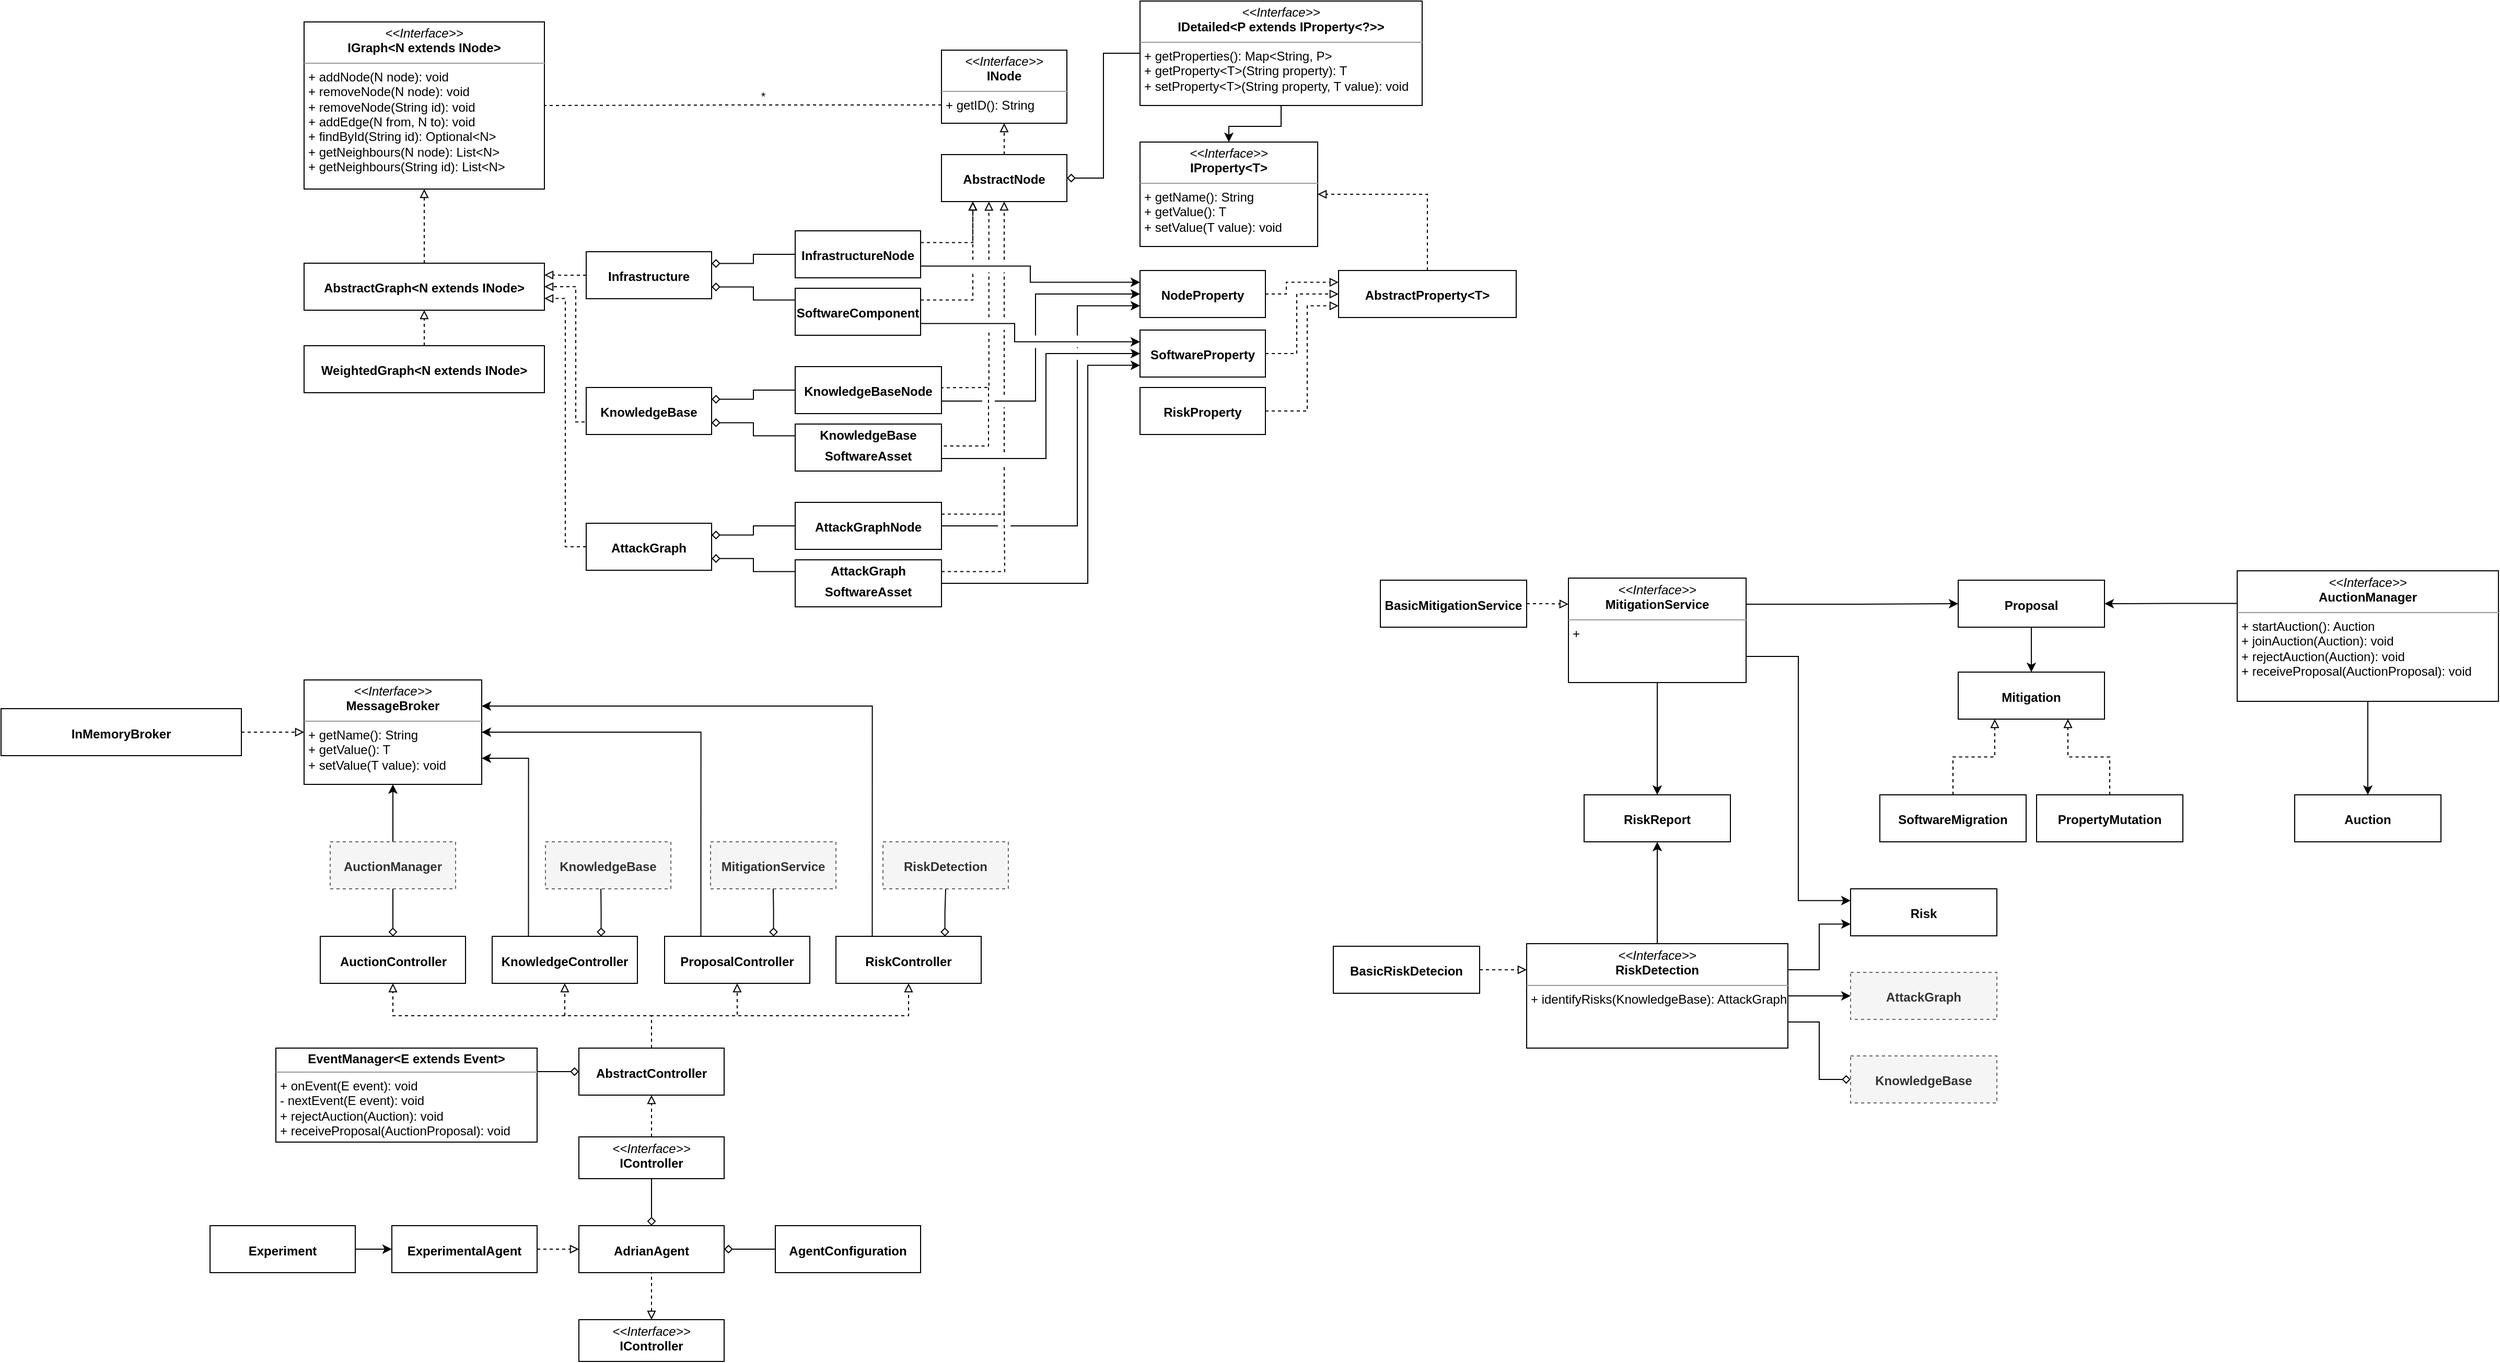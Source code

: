 <mxfile version="21.6.2" type="device">
  <diagram name="Page-1" id="9f46799a-70d6-7492-0946-bef42562c5a5">
    <mxGraphModel dx="2406" dy="842" grid="1" gridSize="10" guides="1" tooltips="1" connect="1" arrows="1" fold="1" page="1" pageScale="1" pageWidth="1100" pageHeight="850" background="none" math="0" shadow="0">
      <root>
        <mxCell id="0" />
        <mxCell id="1" parent="0" />
        <mxCell id="8-EacGjiaF-r7-xFt649-45" style="edgeStyle=orthogonalEdgeStyle;rounded=0;orthogonalLoop=1;jettySize=auto;html=1;exitX=1;exitY=0.75;exitDx=0;exitDy=0;jumpStyle=none;jumpSize=12;entryX=0;entryY=0.25;entryDx=0;entryDy=0;" parent="1" source="8-EacGjiaF-r7-xFt649-16" target="8-EacGjiaF-r7-xFt649-34" edge="1">
          <mxGeometry relative="1" as="geometry" />
        </mxCell>
        <mxCell id="8-EacGjiaF-r7-xFt649-1" value="&lt;p style=&quot;margin:0px;margin-top:4px;text-align:center;&quot;&gt;&lt;i&gt;&amp;lt;&amp;lt;Interface&amp;gt;&amp;gt;&lt;/i&gt;&lt;br&gt;&lt;b&gt;IGraph&amp;lt;N extends INode&amp;gt;&lt;/b&gt;&lt;/p&gt;&lt;hr size=&quot;1&quot;&gt;&lt;p style=&quot;margin:0px;margin-left:4px;&quot;&gt;+ addNode(N node): void&lt;/p&gt;&lt;p style=&quot;margin:0px;margin-left:4px;&quot;&gt;+ removeNode(N node): void&lt;/p&gt;&lt;p style=&quot;margin:0px;margin-left:4px;&quot;&gt;+ removeNode(String id): void&lt;/p&gt;&lt;p style=&quot;margin:0px;margin-left:4px;&quot;&gt;+ addEdge(N from, N to): void&lt;/p&gt;&lt;p style=&quot;margin:0px;margin-left:4px;&quot;&gt;&lt;span style=&quot;background-color: initial;&quot;&gt;+ findById(String id): Optional&amp;lt;N&amp;gt;&lt;/span&gt;&lt;br&gt;&lt;/p&gt;&lt;p style=&quot;margin:0px;margin-left:4px;&quot;&gt;+ getNeighbours(N node): List&amp;lt;N&amp;gt;&lt;/p&gt;&lt;p style=&quot;margin:0px;margin-left:4px;&quot;&gt;&lt;span style=&quot;background-color: initial;&quot;&gt;+ getNeighbours(String id): List&amp;lt;N&amp;gt;&lt;/span&gt;&lt;/p&gt;" style="verticalAlign=top;align=left;overflow=fill;fontSize=12;fontFamily=Helvetica;html=1;whiteSpace=wrap;" parent="1" vertex="1">
          <mxGeometry x="70" y="170" width="230" height="160" as="geometry" />
        </mxCell>
        <mxCell id="8-EacGjiaF-r7-xFt649-23" style="edgeStyle=orthogonalEdgeStyle;rounded=0;orthogonalLoop=1;jettySize=auto;html=1;entryX=1;entryY=0.5;entryDx=0;entryDy=0;endArrow=none;endFill=0;exitX=0;exitY=0.75;exitDx=0;exitDy=0;dashed=1;" parent="1" source="8-EacGjiaF-r7-xFt649-2" target="8-EacGjiaF-r7-xFt649-1" edge="1">
          <mxGeometry relative="1" as="geometry" />
        </mxCell>
        <mxCell id="8-EacGjiaF-r7-xFt649-24" value="*" style="edgeLabel;html=1;align=center;verticalAlign=middle;resizable=0;points=[];" parent="8-EacGjiaF-r7-xFt649-23" vertex="1" connectable="0">
          <mxGeometry x="0.889" y="2" relative="1" as="geometry">
            <mxPoint x="188" y="-11" as="offset" />
          </mxGeometry>
        </mxCell>
        <mxCell id="8-EacGjiaF-r7-xFt649-2" value="&lt;p style=&quot;margin:0px;margin-top:4px;text-align:center;&quot;&gt;&lt;i&gt;&amp;lt;&amp;lt;Interface&amp;gt;&amp;gt;&lt;/i&gt;&lt;br&gt;&lt;b&gt;INode&lt;/b&gt;&lt;/p&gt;&lt;hr size=&quot;1&quot;&gt;&lt;p style=&quot;margin:0px;margin-left:4px;&quot;&gt;+ getID(): String&lt;/p&gt;" style="verticalAlign=top;align=left;overflow=fill;fontSize=12;fontFamily=Helvetica;html=1;whiteSpace=wrap;" parent="1" vertex="1">
          <mxGeometry x="680" y="197" width="120" height="70" as="geometry" />
        </mxCell>
        <mxCell id="8-EacGjiaF-r7-xFt649-10" style="edgeStyle=orthogonalEdgeStyle;rounded=0;orthogonalLoop=1;jettySize=auto;html=1;exitX=0.5;exitY=0;exitDx=0;exitDy=0;entryX=0.5;entryY=1;entryDx=0;entryDy=0;endArrow=block;endFill=0;dashed=1;" parent="1" source="8-EacGjiaF-r7-xFt649-9" target="8-EacGjiaF-r7-xFt649-1" edge="1">
          <mxGeometry relative="1" as="geometry" />
        </mxCell>
        <mxCell id="8-EacGjiaF-r7-xFt649-9" value="&lt;p style=&quot;margin: 4px 0px 0px; line-height: 130%;&quot;&gt;&lt;b&gt;&lt;br&gt;&lt;/b&gt;&lt;/p&gt;&lt;p style=&quot;margin: 4px 0px 0px; line-height: 0%;&quot;&gt;&lt;b&gt;AbstractGraph&amp;lt;N extends INode&amp;gt;&lt;/b&gt;&lt;/p&gt;" style="verticalAlign=middle;align=center;overflow=fill;fontSize=12;fontFamily=Helvetica;html=1;whiteSpace=wrap;labelPosition=center;verticalLabelPosition=middle;horizontal=1;" parent="1" vertex="1">
          <mxGeometry x="70" y="401" width="230" height="45" as="geometry" />
        </mxCell>
        <mxCell id="8-EacGjiaF-r7-xFt649-12" style="edgeStyle=orthogonalEdgeStyle;rounded=0;orthogonalLoop=1;jettySize=auto;html=1;exitX=0.5;exitY=0;exitDx=0;exitDy=0;entryX=0.5;entryY=1;entryDx=0;entryDy=0;endArrow=block;endFill=0;dashed=1;" parent="1" source="8-EacGjiaF-r7-xFt649-11" target="8-EacGjiaF-r7-xFt649-9" edge="1">
          <mxGeometry relative="1" as="geometry" />
        </mxCell>
        <mxCell id="8-EacGjiaF-r7-xFt649-11" value="&lt;p style=&quot;margin: 4px 0px 0px; line-height: 130%;&quot;&gt;&lt;b&gt;&lt;br&gt;&lt;/b&gt;&lt;/p&gt;&lt;p style=&quot;margin: 4px 0px 0px; line-height: 0%;&quot;&gt;&lt;b&gt;WeightedGraph&amp;lt;N extends INode&amp;gt;&lt;/b&gt;&lt;/p&gt;" style="verticalAlign=middle;align=center;overflow=fill;fontSize=12;fontFamily=Helvetica;html=1;whiteSpace=wrap;labelPosition=center;verticalLabelPosition=middle;horizontal=1;" parent="1" vertex="1">
          <mxGeometry x="70" y="480" width="230" height="45" as="geometry" />
        </mxCell>
        <mxCell id="8-EacGjiaF-r7-xFt649-15" style="edgeStyle=orthogonalEdgeStyle;rounded=0;orthogonalLoop=1;jettySize=auto;html=1;exitX=0.5;exitY=0;exitDx=0;exitDy=0;entryX=0.5;entryY=1;entryDx=0;entryDy=0;endArrow=block;endFill=0;dashed=1;" parent="1" source="8-EacGjiaF-r7-xFt649-14" target="8-EacGjiaF-r7-xFt649-2" edge="1">
          <mxGeometry relative="1" as="geometry" />
        </mxCell>
        <mxCell id="8-EacGjiaF-r7-xFt649-14" value="&lt;p style=&quot;margin: 4px 0px 0px; line-height: 130%;&quot;&gt;&lt;b&gt;&lt;br&gt;&lt;/b&gt;&lt;/p&gt;&lt;p style=&quot;margin: 4px 0px 0px; line-height: 0%;&quot;&gt;&lt;b&gt;AbstractNode&lt;/b&gt;&lt;/p&gt;" style="verticalAlign=middle;align=center;overflow=fill;fontSize=12;fontFamily=Helvetica;html=1;whiteSpace=wrap;labelPosition=center;verticalLabelPosition=middle;horizontal=1;" parent="1" vertex="1">
          <mxGeometry x="680" y="297" width="120" height="45" as="geometry" />
        </mxCell>
        <mxCell id="8-EacGjiaF-r7-xFt649-20" style="edgeStyle=orthogonalEdgeStyle;rounded=0;orthogonalLoop=1;jettySize=auto;html=1;exitX=1;exitY=0.25;exitDx=0;exitDy=0;entryX=0.25;entryY=1;entryDx=0;entryDy=0;endArrow=block;endFill=0;dashed=1;" parent="1" source="8-EacGjiaF-r7-xFt649-16" target="8-EacGjiaF-r7-xFt649-14" edge="1">
          <mxGeometry relative="1" as="geometry" />
        </mxCell>
        <mxCell id="8-EacGjiaF-r7-xFt649-41" style="edgeStyle=orthogonalEdgeStyle;rounded=0;orthogonalLoop=1;jettySize=auto;html=1;exitX=0.5;exitY=1;exitDx=0;exitDy=0;entryX=0.5;entryY=0;entryDx=0;entryDy=0;" parent="1" source="8-EacGjiaF-r7-xFt649-17" target="8-EacGjiaF-r7-xFt649-28" edge="1">
          <mxGeometry relative="1" as="geometry" />
        </mxCell>
        <mxCell id="8-EacGjiaF-r7-xFt649-47" style="edgeStyle=orthogonalEdgeStyle;rounded=0;orthogonalLoop=1;jettySize=auto;html=1;exitX=0;exitY=0.5;exitDx=0;exitDy=0;entryX=1;entryY=0.5;entryDx=0;entryDy=0;endArrow=diamond;endFill=0;" parent="1" source="8-EacGjiaF-r7-xFt649-17" target="8-EacGjiaF-r7-xFt649-14" edge="1">
          <mxGeometry relative="1" as="geometry" />
        </mxCell>
        <mxCell id="8-EacGjiaF-r7-xFt649-17" value="&lt;p style=&quot;margin:0px;margin-top:4px;text-align:center;&quot;&gt;&lt;i&gt;&amp;lt;&amp;lt;Interface&amp;gt;&amp;gt;&lt;/i&gt;&lt;br&gt;&lt;b&gt;IDetailed&amp;lt;P extends IProperty&amp;lt;?&amp;gt;&amp;gt;&lt;/b&gt;&lt;/p&gt;&lt;hr size=&quot;1&quot;&gt;&lt;p style=&quot;margin:0px;margin-left:4px;&quot;&gt;+ getProperties(): Map&amp;lt;String, P&amp;gt;&lt;/p&gt;&lt;p style=&quot;margin:0px;margin-left:4px;&quot;&gt;+ getProperty&amp;lt;T&amp;gt;(String property): T&lt;/p&gt;&lt;p style=&quot;margin:0px;margin-left:4px;&quot;&gt;+ setProperty&amp;lt;T&amp;gt;(String property, T value): void&lt;/p&gt;&lt;p style=&quot;margin:0px;margin-left:4px;&quot;&gt;&lt;br&gt;&lt;/p&gt;" style="verticalAlign=top;align=left;overflow=fill;fontSize=12;fontFamily=Helvetica;html=1;whiteSpace=wrap;" parent="1" vertex="1">
          <mxGeometry x="870" y="150" width="270" height="100" as="geometry" />
        </mxCell>
        <mxCell id="8-EacGjiaF-r7-xFt649-19" style="edgeStyle=orthogonalEdgeStyle;rounded=0;orthogonalLoop=1;jettySize=auto;html=1;exitX=0;exitY=0.5;exitDx=0;exitDy=0;entryX=1;entryY=0.25;entryDx=0;entryDy=0;dashed=1;endArrow=block;endFill=0;" parent="1" source="8-EacGjiaF-r7-xFt649-18" target="8-EacGjiaF-r7-xFt649-9" edge="1">
          <mxGeometry relative="1" as="geometry" />
        </mxCell>
        <mxCell id="8-EacGjiaF-r7-xFt649-18" value="&lt;p style=&quot;margin: 4px 0px 0px; line-height: 130%;&quot;&gt;&lt;b&gt;&lt;br&gt;&lt;/b&gt;&lt;/p&gt;&lt;p style=&quot;margin: 4px 0px 0px; line-height: 0%;&quot;&gt;&lt;b&gt;Infrastructure&lt;/b&gt;&lt;/p&gt;" style="verticalAlign=middle;align=center;overflow=fill;fontSize=12;fontFamily=Helvetica;html=1;whiteSpace=wrap;labelPosition=center;verticalLabelPosition=middle;horizontal=1;" parent="1" vertex="1">
          <mxGeometry x="340" y="390" width="120" height="45" as="geometry" />
        </mxCell>
        <mxCell id="8-EacGjiaF-r7-xFt649-29" style="edgeStyle=orthogonalEdgeStyle;rounded=0;orthogonalLoop=1;jettySize=auto;html=1;exitX=1;exitY=0.25;exitDx=0;exitDy=0;jumpStyle=gap;endArrow=block;endFill=0;dashed=1;entryX=0.25;entryY=1;entryDx=0;entryDy=0;jumpSize=12;" parent="1" source="8-EacGjiaF-r7-xFt649-27" target="8-EacGjiaF-r7-xFt649-14" edge="1">
          <mxGeometry relative="1" as="geometry">
            <mxPoint x="740" y="342" as="targetPoint" />
            <Array as="points">
              <mxPoint x="710" y="436" />
            </Array>
          </mxGeometry>
        </mxCell>
        <mxCell id="8-EacGjiaF-r7-xFt649-31" style="edgeStyle=orthogonalEdgeStyle;rounded=0;orthogonalLoop=1;jettySize=auto;html=1;exitX=0;exitY=0.25;exitDx=0;exitDy=0;entryX=1;entryY=0.75;entryDx=0;entryDy=0;endArrow=diamond;endFill=0;" parent="1" source="8-EacGjiaF-r7-xFt649-27" target="8-EacGjiaF-r7-xFt649-18" edge="1">
          <mxGeometry relative="1" as="geometry" />
        </mxCell>
        <mxCell id="8-EacGjiaF-r7-xFt649-46" style="edgeStyle=orthogonalEdgeStyle;rounded=0;orthogonalLoop=1;jettySize=auto;html=1;exitX=1;exitY=0.75;exitDx=0;exitDy=0;entryX=0;entryY=0.25;entryDx=0;entryDy=0;" parent="1" source="8-EacGjiaF-r7-xFt649-27" target="8-EacGjiaF-r7-xFt649-35" edge="1">
          <mxGeometry relative="1" as="geometry">
            <Array as="points">
              <mxPoint x="750" y="459" />
              <mxPoint x="750" y="476" />
            </Array>
          </mxGeometry>
        </mxCell>
        <mxCell id="8-EacGjiaF-r7-xFt649-27" value="&lt;p style=&quot;margin: 4px 0px 0px; line-height: 130%;&quot;&gt;&lt;b&gt;&lt;br&gt;&lt;/b&gt;&lt;/p&gt;&lt;p style=&quot;margin: 4px 0px 0px; line-height: 0%;&quot;&gt;&lt;b&gt;SoftwareComponent&lt;/b&gt;&lt;/p&gt;" style="verticalAlign=middle;align=center;overflow=fill;fontSize=12;fontFamily=Helvetica;html=1;whiteSpace=wrap;labelPosition=center;verticalLabelPosition=middle;horizontal=1;" parent="1" vertex="1">
          <mxGeometry x="540" y="425" width="120" height="45" as="geometry" />
        </mxCell>
        <mxCell id="8-EacGjiaF-r7-xFt649-28" value="&lt;p style=&quot;margin:0px;margin-top:4px;text-align:center;&quot;&gt;&lt;i&gt;&amp;lt;&amp;lt;Interface&amp;gt;&amp;gt;&lt;/i&gt;&lt;br&gt;&lt;b&gt;IProperty&amp;lt;T&amp;gt;&lt;/b&gt;&lt;/p&gt;&lt;hr size=&quot;1&quot;&gt;&lt;p style=&quot;margin:0px;margin-left:4px;&quot;&gt;+ getName(): String&lt;/p&gt;&lt;p style=&quot;margin:0px;margin-left:4px;&quot;&gt;+ getValue(): T&lt;/p&gt;&lt;p style=&quot;margin:0px;margin-left:4px;&quot;&gt;+ setValue(T value): void&lt;/p&gt;" style="verticalAlign=top;align=left;overflow=fill;fontSize=12;fontFamily=Helvetica;html=1;whiteSpace=wrap;" parent="1" vertex="1">
          <mxGeometry x="870" y="285" width="170" height="100" as="geometry" />
        </mxCell>
        <mxCell id="8-EacGjiaF-r7-xFt649-30" style="edgeStyle=orthogonalEdgeStyle;rounded=0;orthogonalLoop=1;jettySize=auto;html=1;exitX=0;exitY=0.5;exitDx=0;exitDy=0;entryX=1;entryY=0.25;entryDx=0;entryDy=0;endArrow=diamond;endFill=0;" parent="1" source="8-EacGjiaF-r7-xFt649-16" target="8-EacGjiaF-r7-xFt649-18" edge="1">
          <mxGeometry relative="1" as="geometry">
            <mxPoint x="470" y="400" as="targetPoint" />
          </mxGeometry>
        </mxCell>
        <mxCell id="8-EacGjiaF-r7-xFt649-16" value="&lt;p style=&quot;margin: 4px 0px 0px; line-height: 130%;&quot;&gt;&lt;b&gt;&lt;br&gt;&lt;/b&gt;&lt;/p&gt;&lt;p style=&quot;margin: 4px 0px 0px; line-height: 0%;&quot;&gt;&lt;b&gt;InfrastructureNode&lt;/b&gt;&lt;/p&gt;" style="verticalAlign=middle;align=center;overflow=fill;fontSize=12;fontFamily=Helvetica;html=1;whiteSpace=wrap;labelPosition=center;verticalLabelPosition=middle;horizontal=1;glass=0;" parent="1" vertex="1">
          <mxGeometry x="540" y="370" width="120" height="45" as="geometry" />
        </mxCell>
        <mxCell id="8-EacGjiaF-r7-xFt649-42" style="edgeStyle=orthogonalEdgeStyle;rounded=0;orthogonalLoop=1;jettySize=auto;html=1;exitX=1;exitY=0.5;exitDx=0;exitDy=0;entryX=0;entryY=0.25;entryDx=0;entryDy=0;dashed=1;endArrow=block;endFill=0;" parent="1" source="8-EacGjiaF-r7-xFt649-34" target="8-EacGjiaF-r7-xFt649-37" edge="1">
          <mxGeometry relative="1" as="geometry">
            <Array as="points">
              <mxPoint x="1010" y="431" />
              <mxPoint x="1010" y="419" />
            </Array>
          </mxGeometry>
        </mxCell>
        <mxCell id="8-EacGjiaF-r7-xFt649-34" value="&lt;p style=&quot;margin: 4px 0px 0px; line-height: 130%;&quot;&gt;&lt;b&gt;&lt;br&gt;&lt;/b&gt;&lt;/p&gt;&lt;p style=&quot;margin: 4px 0px 0px; line-height: 0%;&quot;&gt;&lt;b&gt;NodeProperty&lt;/b&gt;&lt;/p&gt;" style="verticalAlign=middle;align=center;overflow=fill;fontSize=12;fontFamily=Helvetica;html=1;whiteSpace=wrap;labelPosition=center;verticalLabelPosition=middle;horizontal=1;" parent="1" vertex="1">
          <mxGeometry x="870" y="408" width="120" height="45" as="geometry" />
        </mxCell>
        <mxCell id="8-EacGjiaF-r7-xFt649-43" style="edgeStyle=orthogonalEdgeStyle;rounded=0;orthogonalLoop=1;jettySize=auto;html=1;exitX=1;exitY=0.5;exitDx=0;exitDy=0;entryX=0;entryY=0.5;entryDx=0;entryDy=0;dashed=1;endArrow=block;endFill=0;" parent="1" source="8-EacGjiaF-r7-xFt649-35" target="8-EacGjiaF-r7-xFt649-37" edge="1">
          <mxGeometry relative="1" as="geometry">
            <Array as="points">
              <mxPoint x="1020" y="487" />
              <mxPoint x="1020" y="431" />
            </Array>
          </mxGeometry>
        </mxCell>
        <mxCell id="8-EacGjiaF-r7-xFt649-35" value="&lt;p style=&quot;margin: 4px 0px 0px; line-height: 130%;&quot;&gt;&lt;b&gt;&lt;br&gt;&lt;/b&gt;&lt;/p&gt;&lt;p style=&quot;margin: 4px 0px 0px; line-height: 0%;&quot;&gt;&lt;b&gt;SoftwareProperty&lt;/b&gt;&lt;/p&gt;" style="verticalAlign=middle;align=center;overflow=fill;fontSize=12;fontFamily=Helvetica;html=1;whiteSpace=wrap;labelPosition=center;verticalLabelPosition=middle;horizontal=1;" parent="1" vertex="1">
          <mxGeometry x="870" y="465" width="120" height="45" as="geometry" />
        </mxCell>
        <mxCell id="8-EacGjiaF-r7-xFt649-44" style="edgeStyle=orthogonalEdgeStyle;rounded=0;orthogonalLoop=1;jettySize=auto;html=1;exitX=1;exitY=0.5;exitDx=0;exitDy=0;entryX=0;entryY=0.75;entryDx=0;entryDy=0;dashed=1;endArrow=block;endFill=0;" parent="1" source="8-EacGjiaF-r7-xFt649-36" target="8-EacGjiaF-r7-xFt649-37" edge="1">
          <mxGeometry relative="1" as="geometry">
            <Array as="points">
              <mxPoint x="1030" y="543" />
              <mxPoint x="1030" y="442" />
            </Array>
          </mxGeometry>
        </mxCell>
        <mxCell id="8-EacGjiaF-r7-xFt649-36" value="&lt;p style=&quot;margin: 4px 0px 0px; line-height: 130%;&quot;&gt;&lt;b&gt;&lt;br&gt;&lt;/b&gt;&lt;/p&gt;&lt;p style=&quot;margin: 4px 0px 0px; line-height: 0%;&quot;&gt;&lt;b&gt;RiskProperty&lt;/b&gt;&lt;/p&gt;" style="verticalAlign=middle;align=center;overflow=fill;fontSize=12;fontFamily=Helvetica;html=1;whiteSpace=wrap;labelPosition=center;verticalLabelPosition=middle;horizontal=1;" parent="1" vertex="1">
          <mxGeometry x="870" y="520" width="120" height="45" as="geometry" />
        </mxCell>
        <mxCell id="8-EacGjiaF-r7-xFt649-40" style="edgeStyle=orthogonalEdgeStyle;rounded=0;orthogonalLoop=1;jettySize=auto;html=1;exitX=0.5;exitY=0;exitDx=0;exitDy=0;entryX=1;entryY=0.5;entryDx=0;entryDy=0;dashed=1;endArrow=block;endFill=0;" parent="1" source="8-EacGjiaF-r7-xFt649-37" target="8-EacGjiaF-r7-xFt649-28" edge="1">
          <mxGeometry relative="1" as="geometry" />
        </mxCell>
        <mxCell id="8-EacGjiaF-r7-xFt649-37" value="&lt;p style=&quot;margin: 4px 0px 0px; line-height: 130%;&quot;&gt;&lt;b&gt;&lt;br&gt;&lt;/b&gt;&lt;/p&gt;&lt;p style=&quot;margin: 4px 0px 0px; line-height: 0%;&quot;&gt;&lt;b&gt;AbstractProperty&amp;lt;T&amp;gt;&lt;/b&gt;&lt;/p&gt;" style="verticalAlign=middle;align=center;overflow=fill;fontSize=12;fontFamily=Helvetica;html=1;whiteSpace=wrap;labelPosition=center;verticalLabelPosition=middle;horizontal=1;" parent="1" vertex="1">
          <mxGeometry x="1060" y="408" width="170" height="45" as="geometry" />
        </mxCell>
        <mxCell id="8-EacGjiaF-r7-xFt649-50" style="edgeStyle=orthogonalEdgeStyle;rounded=0;orthogonalLoop=1;jettySize=auto;html=1;exitX=0.5;exitY=0;exitDx=0;exitDy=0;entryX=0.5;entryY=1;entryDx=0;entryDy=0;dashed=1;endArrow=block;endFill=0;" parent="1" source="8-EacGjiaF-r7-xFt649-48" target="8-EacGjiaF-r7-xFt649-49" edge="1">
          <mxGeometry relative="1" as="geometry" />
        </mxCell>
        <mxCell id="8-EacGjiaF-r7-xFt649-48" value="&lt;p style=&quot;margin:0px;margin-top:4px;text-align:center;&quot;&gt;&lt;i&gt;&amp;lt;&amp;lt;Interface&amp;gt;&amp;gt;&lt;/i&gt;&lt;br&gt;&lt;b&gt;IController&lt;/b&gt;&lt;/p&gt;" style="verticalAlign=top;align=left;overflow=fill;fontSize=12;fontFamily=Helvetica;html=1;whiteSpace=wrap;" parent="1" vertex="1">
          <mxGeometry x="333" y="1237.5" width="139" height="40" as="geometry" />
        </mxCell>
        <mxCell id="8-EacGjiaF-r7-xFt649-56" style="edgeStyle=orthogonalEdgeStyle;rounded=0;orthogonalLoop=1;jettySize=auto;html=1;exitX=0.5;exitY=0;exitDx=0;exitDy=0;entryX=0.5;entryY=1;entryDx=0;entryDy=0;dashed=1;endArrow=block;endFill=0;" parent="1" source="8-EacGjiaF-r7-xFt649-49" target="8-EacGjiaF-r7-xFt649-51" edge="1">
          <mxGeometry relative="1" as="geometry" />
        </mxCell>
        <mxCell id="8-EacGjiaF-r7-xFt649-57" style="edgeStyle=orthogonalEdgeStyle;rounded=0;orthogonalLoop=1;jettySize=auto;html=1;exitX=0.5;exitY=0;exitDx=0;exitDy=0;entryX=0.5;entryY=1;entryDx=0;entryDy=0;dashed=1;endArrow=block;endFill=0;" parent="1" source="8-EacGjiaF-r7-xFt649-49" target="8-EacGjiaF-r7-xFt649-52" edge="1">
          <mxGeometry relative="1" as="geometry" />
        </mxCell>
        <mxCell id="8-EacGjiaF-r7-xFt649-58" style="edgeStyle=orthogonalEdgeStyle;rounded=0;orthogonalLoop=1;jettySize=auto;html=1;exitX=0.5;exitY=0;exitDx=0;exitDy=0;entryX=0.5;entryY=1;entryDx=0;entryDy=0;dashed=1;endArrow=block;endFill=0;" parent="1" source="8-EacGjiaF-r7-xFt649-49" target="8-EacGjiaF-r7-xFt649-53" edge="1">
          <mxGeometry relative="1" as="geometry" />
        </mxCell>
        <mxCell id="8-EacGjiaF-r7-xFt649-59" style="edgeStyle=orthogonalEdgeStyle;rounded=0;orthogonalLoop=1;jettySize=auto;html=1;exitX=0.5;exitY=0;exitDx=0;exitDy=0;entryX=0.5;entryY=1;entryDx=0;entryDy=0;dashed=1;endArrow=block;endFill=0;" parent="1" source="8-EacGjiaF-r7-xFt649-49" target="8-EacGjiaF-r7-xFt649-54" edge="1">
          <mxGeometry relative="1" as="geometry" />
        </mxCell>
        <mxCell id="8-EacGjiaF-r7-xFt649-72" style="edgeStyle=orthogonalEdgeStyle;rounded=0;orthogonalLoop=1;jettySize=auto;html=1;exitX=0;exitY=0.5;exitDx=0;exitDy=0;entryX=1;entryY=0.25;entryDx=0;entryDy=0;endArrow=none;endFill=0;startArrow=diamond;startFill=0;" parent="1" source="8-EacGjiaF-r7-xFt649-49" target="8-EacGjiaF-r7-xFt649-71" edge="1">
          <mxGeometry relative="1" as="geometry" />
        </mxCell>
        <mxCell id="8-EacGjiaF-r7-xFt649-49" value="&lt;p style=&quot;margin: 4px 0px 0px; line-height: 130%;&quot;&gt;&lt;b&gt;&lt;br&gt;&lt;/b&gt;&lt;/p&gt;&lt;p style=&quot;margin: 4px 0px 0px; line-height: 0%;&quot;&gt;&lt;b&gt;AbstractController&lt;/b&gt;&lt;/p&gt;" style="verticalAlign=middle;align=center;overflow=fill;fontSize=12;fontFamily=Helvetica;html=1;whiteSpace=wrap;labelPosition=center;verticalLabelPosition=middle;horizontal=1;" parent="1" vertex="1">
          <mxGeometry x="333" y="1152.5" width="139" height="45" as="geometry" />
        </mxCell>
        <mxCell id="8-EacGjiaF-r7-xFt649-70" style="edgeStyle=orthogonalEdgeStyle;rounded=0;orthogonalLoop=1;jettySize=auto;html=1;exitX=0.5;exitY=0;exitDx=0;exitDy=0;entryX=0.5;entryY=1;entryDx=0;entryDy=0;startArrow=diamond;startFill=0;endArrow=none;endFill=0;" parent="1" source="8-EacGjiaF-r7-xFt649-51" target="dKKhRiaQn5Fjj5X5aPLl-34" edge="1">
          <mxGeometry relative="1" as="geometry">
            <mxPoint x="85" y="985" as="targetPoint" />
          </mxGeometry>
        </mxCell>
        <mxCell id="8-EacGjiaF-r7-xFt649-51" value="&lt;p style=&quot;margin: 4px 0px 0px; line-height: 130%;&quot;&gt;&lt;b&gt;&lt;br&gt;&lt;/b&gt;&lt;/p&gt;&lt;p style=&quot;margin: 4px 0px 0px; line-height: 0%;&quot;&gt;&lt;b&gt;AuctionController&lt;/b&gt;&lt;/p&gt;" style="verticalAlign=middle;align=center;overflow=fill;fontSize=12;fontFamily=Helvetica;html=1;whiteSpace=wrap;labelPosition=center;verticalLabelPosition=middle;horizontal=1;" parent="1" vertex="1">
          <mxGeometry x="85.5" y="1045.5" width="139" height="45" as="geometry" />
        </mxCell>
        <mxCell id="jla0NbkRHoWjwfWcvDcg-7" style="edgeStyle=orthogonalEdgeStyle;rounded=0;orthogonalLoop=1;jettySize=auto;html=1;exitX=0.25;exitY=0;exitDx=0;exitDy=0;entryX=1;entryY=0.75;entryDx=0;entryDy=0;" parent="1" source="8-EacGjiaF-r7-xFt649-52" target="jla0NbkRHoWjwfWcvDcg-2" edge="1">
          <mxGeometry relative="1" as="geometry" />
        </mxCell>
        <mxCell id="dKKhRiaQn5Fjj5X5aPLl-16" style="edgeStyle=orthogonalEdgeStyle;rounded=0;orthogonalLoop=1;jettySize=auto;html=1;exitX=0.75;exitY=0;exitDx=0;exitDy=0;entryX=0.442;entryY=0.989;entryDx=0;entryDy=0;entryPerimeter=0;startArrow=diamond;startFill=0;endArrow=none;endFill=0;" parent="1" source="8-EacGjiaF-r7-xFt649-52" target="dKKhRiaQn5Fjj5X5aPLl-15" edge="1">
          <mxGeometry relative="1" as="geometry" />
        </mxCell>
        <mxCell id="8-EacGjiaF-r7-xFt649-52" value="&lt;p style=&quot;margin: 4px 0px 0px; line-height: 130%;&quot;&gt;&lt;b&gt;&lt;br&gt;&lt;/b&gt;&lt;/p&gt;&lt;p style=&quot;margin: 4px 0px 0px; line-height: 0%;&quot;&gt;&lt;b&gt;KnowledgeController&lt;/b&gt;&lt;/p&gt;" style="verticalAlign=middle;align=center;overflow=fill;fontSize=12;fontFamily=Helvetica;html=1;whiteSpace=wrap;labelPosition=center;verticalLabelPosition=middle;horizontal=1;" parent="1" vertex="1">
          <mxGeometry x="250" y="1045.5" width="139" height="45" as="geometry" />
        </mxCell>
        <mxCell id="dKKhRiaQn5Fjj5X5aPLl-27" style="edgeStyle=orthogonalEdgeStyle;rounded=0;orthogonalLoop=1;jettySize=auto;html=1;exitX=0.75;exitY=0;exitDx=0;exitDy=0;entryX=0.5;entryY=1;entryDx=0;entryDy=0;startArrow=diamond;startFill=0;endArrow=none;endFill=0;" parent="1" source="8-EacGjiaF-r7-xFt649-53" target="dKKhRiaQn5Fjj5X5aPLl-26" edge="1">
          <mxGeometry relative="1" as="geometry">
            <mxPoint x="580" y="995" as="targetPoint" />
          </mxGeometry>
        </mxCell>
        <mxCell id="dKKhRiaQn5Fjj5X5aPLl-29" style="edgeStyle=orthogonalEdgeStyle;rounded=0;orthogonalLoop=1;jettySize=auto;html=1;exitX=0.25;exitY=0;exitDx=0;exitDy=0;entryX=1;entryY=0.5;entryDx=0;entryDy=0;" parent="1" source="8-EacGjiaF-r7-xFt649-53" target="jla0NbkRHoWjwfWcvDcg-2" edge="1">
          <mxGeometry relative="1" as="geometry" />
        </mxCell>
        <mxCell id="8-EacGjiaF-r7-xFt649-53" value="&lt;p style=&quot;margin: 4px 0px 0px; line-height: 130%;&quot;&gt;&lt;b&gt;&lt;br&gt;&lt;/b&gt;&lt;/p&gt;&lt;p style=&quot;margin: 4px 0px 0px; line-height: 0%;&quot;&gt;&lt;b&gt;ProposalController&lt;/b&gt;&lt;/p&gt;" style="verticalAlign=middle;align=center;overflow=fill;fontSize=12;fontFamily=Helvetica;html=1;whiteSpace=wrap;labelPosition=center;verticalLabelPosition=middle;horizontal=1;" parent="1" vertex="1">
          <mxGeometry x="415" y="1045.5" width="139" height="45" as="geometry" />
        </mxCell>
        <mxCell id="dKKhRiaQn5Fjj5X5aPLl-28" style="edgeStyle=orthogonalEdgeStyle;rounded=0;orthogonalLoop=1;jettySize=auto;html=1;exitX=0.75;exitY=0;exitDx=0;exitDy=0;entryX=0.5;entryY=1;entryDx=0;entryDy=0;startArrow=diamond;startFill=0;endArrow=none;endFill=0;" parent="1" source="8-EacGjiaF-r7-xFt649-54" target="dKKhRiaQn5Fjj5X5aPLl-25" edge="1">
          <mxGeometry relative="1" as="geometry" />
        </mxCell>
        <mxCell id="dKKhRiaQn5Fjj5X5aPLl-30" style="edgeStyle=orthogonalEdgeStyle;rounded=0;orthogonalLoop=1;jettySize=auto;html=1;exitX=0.25;exitY=0;exitDx=0;exitDy=0;entryX=1;entryY=0.25;entryDx=0;entryDy=0;" parent="1" source="8-EacGjiaF-r7-xFt649-54" target="jla0NbkRHoWjwfWcvDcg-2" edge="1">
          <mxGeometry relative="1" as="geometry" />
        </mxCell>
        <mxCell id="8-EacGjiaF-r7-xFt649-54" value="&lt;p style=&quot;margin: 4px 0px 0px; line-height: 130%;&quot;&gt;&lt;b&gt;&lt;br&gt;&lt;/b&gt;&lt;/p&gt;&lt;p style=&quot;margin: 4px 0px 0px; line-height: 0%;&quot;&gt;&lt;b&gt;RiskController&lt;/b&gt;&lt;/p&gt;" style="verticalAlign=middle;align=center;overflow=fill;fontSize=12;fontFamily=Helvetica;html=1;whiteSpace=wrap;labelPosition=center;verticalLabelPosition=middle;horizontal=1;" parent="1" vertex="1">
          <mxGeometry x="579" y="1045.5" width="139" height="45" as="geometry" />
        </mxCell>
        <mxCell id="jla0NbkRHoWjwfWcvDcg-5" style="edgeStyle=orthogonalEdgeStyle;rounded=0;orthogonalLoop=1;jettySize=auto;html=1;exitX=0.5;exitY=0;exitDx=0;exitDy=0;entryX=0.5;entryY=1;entryDx=0;entryDy=0;" parent="1" source="dKKhRiaQn5Fjj5X5aPLl-34" target="jla0NbkRHoWjwfWcvDcg-2" edge="1">
          <mxGeometry relative="1" as="geometry">
            <mxPoint x="85" y="920" as="sourcePoint" />
          </mxGeometry>
        </mxCell>
        <mxCell id="8-EacGjiaF-r7-xFt649-71" value="&lt;p style=&quot;margin: 4px 0px 0px; text-align: center; line-height: 100%;&quot;&gt;&lt;b style=&quot;background-color: initial;&quot;&gt;EventManager&amp;lt;E extends Event&amp;gt;&lt;/b&gt;&lt;br&gt;&lt;/p&gt;&lt;hr size=&quot;1&quot;&gt;&lt;p style=&quot;margin:0px;margin-left:4px;&quot;&gt;+ onEvent(E event): void&lt;/p&gt;&lt;p style=&quot;margin:0px;margin-left:4px;&quot;&gt;- nextEvent(E event): void&lt;/p&gt;&lt;p style=&quot;margin:0px;margin-left:4px;&quot;&gt;+ rejectAuction(Auction): void&lt;br&gt;&lt;/p&gt;&lt;p style=&quot;margin:0px;margin-left:4px;&quot;&gt;+ receiveProposal(AuctionProposal): void&lt;/p&gt;" style="verticalAlign=top;align=left;overflow=fill;fontSize=12;fontFamily=Helvetica;html=1;whiteSpace=wrap;" parent="1" vertex="1">
          <mxGeometry x="43" y="1152.5" width="250" height="90" as="geometry" />
        </mxCell>
        <mxCell id="jla0NbkRHoWjwfWcvDcg-2" value="&lt;p style=&quot;margin:0px;margin-top:4px;text-align:center;&quot;&gt;&lt;i&gt;&amp;lt;&amp;lt;Interface&amp;gt;&amp;gt;&lt;/i&gt;&lt;br&gt;&lt;b&gt;MessageBroker&lt;/b&gt;&lt;/p&gt;&lt;hr size=&quot;1&quot;&gt;&lt;p style=&quot;margin:0px;margin-left:4px;&quot;&gt;+ getName(): String&lt;/p&gt;&lt;p style=&quot;margin:0px;margin-left:4px;&quot;&gt;+ getValue(): T&lt;/p&gt;&lt;p style=&quot;margin:0px;margin-left:4px;&quot;&gt;+ setValue(T value): void&lt;/p&gt;" style="verticalAlign=top;align=left;overflow=fill;fontSize=12;fontFamily=Helvetica;html=1;whiteSpace=wrap;" parent="1" vertex="1">
          <mxGeometry x="70" y="800" width="170" height="100" as="geometry" />
        </mxCell>
        <mxCell id="jla0NbkRHoWjwfWcvDcg-4" style="edgeStyle=orthogonalEdgeStyle;rounded=0;orthogonalLoop=1;jettySize=auto;html=1;exitX=1;exitY=0.5;exitDx=0;exitDy=0;entryX=0;entryY=0.5;entryDx=0;entryDy=0;dashed=1;endArrow=block;endFill=0;" parent="1" source="jla0NbkRHoWjwfWcvDcg-3" target="jla0NbkRHoWjwfWcvDcg-2" edge="1">
          <mxGeometry relative="1" as="geometry" />
        </mxCell>
        <mxCell id="jla0NbkRHoWjwfWcvDcg-3" value="&lt;p style=&quot;margin: 4px 0px 0px; line-height: 130%;&quot;&gt;&lt;b&gt;&lt;br&gt;&lt;/b&gt;&lt;/p&gt;&lt;p style=&quot;margin: 4px 0px 0px; line-height: 0%;&quot;&gt;&lt;b&gt;InMemoryBroker&lt;/b&gt;&lt;/p&gt;" style="verticalAlign=middle;align=center;overflow=fill;fontSize=12;fontFamily=Helvetica;html=1;whiteSpace=wrap;labelPosition=center;verticalLabelPosition=middle;horizontal=1;" parent="1" vertex="1">
          <mxGeometry x="-220" y="827.5" width="230" height="45" as="geometry" />
        </mxCell>
        <mxCell id="JLqQ9druuXrRFz9XpM2Z-6" style="edgeStyle=orthogonalEdgeStyle;rounded=0;orthogonalLoop=1;jettySize=auto;html=1;exitX=0;exitY=0.5;exitDx=0;exitDy=0;entryX=1;entryY=0.5;entryDx=0;entryDy=0;endArrow=block;endFill=0;dashed=1;" parent="1" source="JLqQ9druuXrRFz9XpM2Z-1" target="8-EacGjiaF-r7-xFt649-9" edge="1">
          <mxGeometry relative="1" as="geometry">
            <Array as="points">
              <mxPoint x="330" y="553" />
              <mxPoint x="330" y="424" />
            </Array>
          </mxGeometry>
        </mxCell>
        <mxCell id="JLqQ9druuXrRFz9XpM2Z-1" value="&lt;p style=&quot;margin: 4px 0px 0px; line-height: 130%;&quot;&gt;&lt;b&gt;&lt;br&gt;&lt;/b&gt;&lt;/p&gt;&lt;p style=&quot;margin: 4px 0px 0px; line-height: 0%;&quot;&gt;&lt;b&gt;KnowledgeBase&lt;/b&gt;&lt;/p&gt;" style="verticalAlign=middle;align=center;overflow=fill;fontSize=12;fontFamily=Helvetica;html=1;whiteSpace=wrap;labelPosition=center;verticalLabelPosition=middle;horizontal=1;" parent="1" vertex="1">
          <mxGeometry x="340" y="520" width="120" height="45" as="geometry" />
        </mxCell>
        <mxCell id="JLqQ9druuXrRFz9XpM2Z-2" style="edgeStyle=orthogonalEdgeStyle;rounded=0;orthogonalLoop=1;jettySize=auto;html=1;exitX=0;exitY=0.25;exitDx=0;exitDy=0;entryX=1;entryY=0.75;entryDx=0;entryDy=0;endArrow=diamond;endFill=0;" parent="1" source="JLqQ9druuXrRFz9XpM2Z-3" target="JLqQ9druuXrRFz9XpM2Z-1" edge="1">
          <mxGeometry relative="1" as="geometry" />
        </mxCell>
        <mxCell id="JLqQ9druuXrRFz9XpM2Z-8" style="edgeStyle=orthogonalEdgeStyle;rounded=0;orthogonalLoop=1;jettySize=auto;html=1;exitX=1;exitY=0.5;exitDx=0;exitDy=0;entryX=0;entryY=0.5;entryDx=0;entryDy=0;jumpStyle=gap;jumpSize=12;" parent="1" source="JLqQ9druuXrRFz9XpM2Z-3" target="8-EacGjiaF-r7-xFt649-35" edge="1">
          <mxGeometry relative="1" as="geometry">
            <Array as="points">
              <mxPoint x="780" y="588" />
              <mxPoint x="780" y="488" />
            </Array>
          </mxGeometry>
        </mxCell>
        <mxCell id="JLqQ9druuXrRFz9XpM2Z-18" style="edgeStyle=orthogonalEdgeStyle;rounded=0;orthogonalLoop=1;jettySize=auto;html=1;exitX=1;exitY=0.25;exitDx=0;exitDy=0;dashed=1;endArrow=none;endFill=0;jumpStyle=gap;jumpSize=12;" parent="1" source="JLqQ9druuXrRFz9XpM2Z-3" edge="1">
          <mxGeometry relative="1" as="geometry">
            <mxPoint x="725" y="520" as="targetPoint" />
            <Array as="points">
              <mxPoint x="724" y="576" />
              <mxPoint x="730" y="576" />
            </Array>
          </mxGeometry>
        </mxCell>
        <mxCell id="JLqQ9druuXrRFz9XpM2Z-3" value="&lt;p style=&quot;margin: 4px 0px 0px; line-height: 130%;&quot;&gt;&lt;b style=&quot;background-color: initial;&quot;&gt;KnowledgeBase&lt;/b&gt;&lt;br&gt;&lt;/p&gt;&lt;p style=&quot;margin: 4px 0px 0px; line-height: 130%;&quot;&gt;&lt;b&gt;SoftwareAsset&lt;/b&gt;&lt;/p&gt;" style="verticalAlign=middle;align=center;overflow=fill;fontSize=12;fontFamily=Helvetica;html=1;whiteSpace=wrap;labelPosition=center;verticalLabelPosition=middle;horizontal=1;" parent="1" vertex="1">
          <mxGeometry x="540" y="555" width="140" height="45" as="geometry" />
        </mxCell>
        <mxCell id="JLqQ9druuXrRFz9XpM2Z-4" style="edgeStyle=orthogonalEdgeStyle;rounded=0;orthogonalLoop=1;jettySize=auto;html=1;exitX=0;exitY=0.5;exitDx=0;exitDy=0;entryX=1;entryY=0.25;entryDx=0;entryDy=0;endArrow=diamond;endFill=0;" parent="1" source="JLqQ9druuXrRFz9XpM2Z-5" target="JLqQ9druuXrRFz9XpM2Z-1" edge="1">
          <mxGeometry relative="1" as="geometry">
            <mxPoint x="470" y="530" as="targetPoint" />
          </mxGeometry>
        </mxCell>
        <mxCell id="JLqQ9druuXrRFz9XpM2Z-7" style="edgeStyle=orthogonalEdgeStyle;rounded=0;orthogonalLoop=1;jettySize=auto;html=1;exitX=1;exitY=0.5;exitDx=0;exitDy=0;entryX=0;entryY=0.5;entryDx=0;entryDy=0;jumpStyle=gap;jumpSize=12;" parent="1" source="JLqQ9druuXrRFz9XpM2Z-5" target="8-EacGjiaF-r7-xFt649-34" edge="1">
          <mxGeometry relative="1" as="geometry">
            <Array as="points">
              <mxPoint x="770" y="533" />
              <mxPoint x="770" y="431" />
            </Array>
          </mxGeometry>
        </mxCell>
        <mxCell id="JLqQ9druuXrRFz9XpM2Z-17" style="edgeStyle=orthogonalEdgeStyle;rounded=0;orthogonalLoop=1;jettySize=auto;html=1;exitX=1;exitY=0.25;exitDx=0;exitDy=0;entryX=0.378;entryY=1.003;entryDx=0;entryDy=0;entryPerimeter=0;dashed=1;endArrow=block;endFill=0;jumpStyle=gap;jumpSize=12;" parent="1" target="8-EacGjiaF-r7-xFt649-14" edge="1">
          <mxGeometry relative="1" as="geometry">
            <mxPoint x="679" y="520.25" as="sourcePoint" />
            <mxPoint x="724.72" y="341.45" as="targetPoint" />
            <Array as="points">
              <mxPoint x="720" y="520" />
              <mxPoint x="725" y="520" />
            </Array>
          </mxGeometry>
        </mxCell>
        <mxCell id="JLqQ9druuXrRFz9XpM2Z-5" value="&lt;p style=&quot;margin: 4px 0px 0px; line-height: 130%;&quot;&gt;&lt;b&gt;&lt;br&gt;&lt;/b&gt;&lt;/p&gt;&lt;p style=&quot;margin: 4px 0px 0px; line-height: 0%;&quot;&gt;&lt;b&gt;KnowledgeBaseNode&lt;/b&gt;&lt;/p&gt;" style="verticalAlign=middle;align=center;overflow=fill;fontSize=12;fontFamily=Helvetica;html=1;whiteSpace=wrap;labelPosition=center;verticalLabelPosition=middle;horizontal=1;" parent="1" vertex="1">
          <mxGeometry x="540" y="500" width="140" height="45" as="geometry" />
        </mxCell>
        <mxCell id="JLqQ9druuXrRFz9XpM2Z-16" style="edgeStyle=orthogonalEdgeStyle;rounded=0;orthogonalLoop=1;jettySize=auto;html=1;exitX=0;exitY=0.5;exitDx=0;exitDy=0;entryX=1;entryY=0.75;entryDx=0;entryDy=0;dashed=1;endArrow=block;endFill=0;" parent="1" source="JLqQ9druuXrRFz9XpM2Z-9" target="8-EacGjiaF-r7-xFt649-9" edge="1">
          <mxGeometry relative="1" as="geometry" />
        </mxCell>
        <mxCell id="JLqQ9druuXrRFz9XpM2Z-9" value="&lt;p style=&quot;margin: 4px 0px 0px; line-height: 130%;&quot;&gt;&lt;b&gt;&lt;br&gt;&lt;/b&gt;&lt;/p&gt;&lt;p style=&quot;margin: 4px 0px 0px; line-height: 0%;&quot;&gt;&lt;b&gt;AttackGraph&lt;/b&gt;&lt;/p&gt;" style="verticalAlign=middle;align=center;overflow=fill;fontSize=12;fontFamily=Helvetica;html=1;whiteSpace=wrap;labelPosition=center;verticalLabelPosition=middle;horizontal=1;" parent="1" vertex="1">
          <mxGeometry x="340" y="650" width="120" height="45" as="geometry" />
        </mxCell>
        <mxCell id="JLqQ9druuXrRFz9XpM2Z-10" style="edgeStyle=orthogonalEdgeStyle;rounded=0;orthogonalLoop=1;jettySize=auto;html=1;exitX=0;exitY=0.25;exitDx=0;exitDy=0;entryX=1;entryY=0.75;entryDx=0;entryDy=0;endArrow=diamond;endFill=0;" parent="1" source="JLqQ9druuXrRFz9XpM2Z-11" target="JLqQ9druuXrRFz9XpM2Z-9" edge="1">
          <mxGeometry relative="1" as="geometry" />
        </mxCell>
        <mxCell id="JLqQ9druuXrRFz9XpM2Z-15" style="edgeStyle=orthogonalEdgeStyle;rounded=0;orthogonalLoop=1;jettySize=auto;html=1;exitX=1;exitY=0.5;exitDx=0;exitDy=0;entryX=0;entryY=0.75;entryDx=0;entryDy=0;" parent="1" source="JLqQ9druuXrRFz9XpM2Z-11" target="8-EacGjiaF-r7-xFt649-35" edge="1">
          <mxGeometry relative="1" as="geometry">
            <Array as="points">
              <mxPoint x="820" y="708" />
              <mxPoint x="820" y="499" />
            </Array>
          </mxGeometry>
        </mxCell>
        <mxCell id="JLqQ9druuXrRFz9XpM2Z-20" style="edgeStyle=orthogonalEdgeStyle;rounded=0;orthogonalLoop=1;jettySize=auto;html=1;exitX=1;exitY=0.25;exitDx=0;exitDy=0;endArrow=none;endFill=0;dashed=1;" parent="1" source="JLqQ9druuXrRFz9XpM2Z-11" edge="1">
          <mxGeometry relative="1" as="geometry">
            <mxPoint x="740" y="640" as="targetPoint" />
          </mxGeometry>
        </mxCell>
        <mxCell id="JLqQ9druuXrRFz9XpM2Z-11" value="&lt;p style=&quot;margin: 4px 0px 0px; line-height: 130%;&quot;&gt;&lt;b style=&quot;background-color: initial;&quot;&gt;AttackGraph&lt;/b&gt;&lt;br&gt;&lt;/p&gt;&lt;p style=&quot;margin: 4px 0px 0px; line-height: 130%;&quot;&gt;&lt;b&gt;SoftwareAsset&lt;/b&gt;&lt;/p&gt;" style="verticalAlign=middle;align=center;overflow=fill;fontSize=12;fontFamily=Helvetica;html=1;whiteSpace=wrap;labelPosition=center;verticalLabelPosition=middle;horizontal=1;" parent="1" vertex="1">
          <mxGeometry x="540" y="685" width="140" height="45" as="geometry" />
        </mxCell>
        <mxCell id="JLqQ9druuXrRFz9XpM2Z-12" style="edgeStyle=orthogonalEdgeStyle;rounded=0;orthogonalLoop=1;jettySize=auto;html=1;exitX=0;exitY=0.5;exitDx=0;exitDy=0;entryX=1;entryY=0.25;entryDx=0;entryDy=0;endArrow=diamond;endFill=0;" parent="1" source="JLqQ9druuXrRFz9XpM2Z-13" target="JLqQ9druuXrRFz9XpM2Z-9" edge="1">
          <mxGeometry relative="1" as="geometry">
            <mxPoint x="470" y="660" as="targetPoint" />
          </mxGeometry>
        </mxCell>
        <mxCell id="JLqQ9druuXrRFz9XpM2Z-14" style="edgeStyle=orthogonalEdgeStyle;rounded=0;orthogonalLoop=1;jettySize=auto;html=1;exitX=1;exitY=0.5;exitDx=0;exitDy=0;entryX=0;entryY=0.75;entryDx=0;entryDy=0;jumpStyle=gap;jumpSize=12;" parent="1" source="JLqQ9druuXrRFz9XpM2Z-13" target="8-EacGjiaF-r7-xFt649-34" edge="1">
          <mxGeometry relative="1" as="geometry">
            <Array as="points">
              <mxPoint x="810" y="653" />
              <mxPoint x="810" y="442" />
            </Array>
          </mxGeometry>
        </mxCell>
        <mxCell id="JLqQ9druuXrRFz9XpM2Z-19" style="edgeStyle=orthogonalEdgeStyle;rounded=0;orthogonalLoop=1;jettySize=auto;html=1;exitX=1;exitY=0.25;exitDx=0;exitDy=0;entryX=0.5;entryY=1;entryDx=0;entryDy=0;dashed=1;endArrow=block;endFill=0;jumpStyle=gap;jumpSize=12;" parent="1" source="JLqQ9druuXrRFz9XpM2Z-13" target="8-EacGjiaF-r7-xFt649-14" edge="1">
          <mxGeometry relative="1" as="geometry" />
        </mxCell>
        <mxCell id="JLqQ9druuXrRFz9XpM2Z-13" value="&lt;p style=&quot;margin: 4px 0px 0px; line-height: 130%;&quot;&gt;&lt;b&gt;&lt;br&gt;&lt;/b&gt;&lt;/p&gt;&lt;p style=&quot;margin: 4px 0px 0px; line-height: 0%;&quot;&gt;&lt;b&gt;AttackGraphNode&lt;/b&gt;&lt;/p&gt;" style="verticalAlign=middle;align=center;overflow=fill;fontSize=12;fontFamily=Helvetica;html=1;whiteSpace=wrap;labelPosition=center;verticalLabelPosition=middle;horizontal=1;" parent="1" vertex="1">
          <mxGeometry x="540" y="630" width="140" height="45" as="geometry" />
        </mxCell>
        <mxCell id="UGS1CYPlPGER3KygpU9L-2" value="&lt;p style=&quot;margin: 4px 0px 0px; line-height: 130%;&quot;&gt;&lt;b&gt;&lt;br&gt;&lt;/b&gt;&lt;/p&gt;&lt;p style=&quot;margin: 4px 0px 0px; line-height: 0%;&quot;&gt;&lt;b&gt;Risk&lt;/b&gt;&lt;/p&gt;" style="verticalAlign=middle;align=center;overflow=fill;fontSize=12;fontFamily=Helvetica;html=1;whiteSpace=wrap;labelPosition=center;verticalLabelPosition=middle;horizontal=1;" parent="1" vertex="1">
          <mxGeometry x="1550" y="1000" width="140" height="45" as="geometry" />
        </mxCell>
        <mxCell id="UGS1CYPlPGER3KygpU9L-3" value="&lt;p style=&quot;margin: 4px 0px 0px; line-height: 130%;&quot;&gt;&lt;b&gt;&lt;br&gt;&lt;/b&gt;&lt;/p&gt;&lt;p style=&quot;margin: 4px 0px 0px; line-height: 0%;&quot;&gt;&lt;b&gt;Mitigation&lt;/b&gt;&lt;/p&gt;" style="verticalAlign=middle;align=center;overflow=fill;fontSize=12;fontFamily=Helvetica;html=1;whiteSpace=wrap;labelPosition=center;verticalLabelPosition=middle;horizontal=1;" parent="1" vertex="1">
          <mxGeometry x="1653" y="792.5" width="140" height="45" as="geometry" />
        </mxCell>
        <mxCell id="UGS1CYPlPGER3KygpU9L-6" style="edgeStyle=orthogonalEdgeStyle;rounded=0;orthogonalLoop=1;jettySize=auto;html=1;exitX=0.5;exitY=0;exitDx=0;exitDy=0;entryX=0.25;entryY=1;entryDx=0;entryDy=0;dashed=1;endArrow=block;endFill=0;" parent="1" source="UGS1CYPlPGER3KygpU9L-4" target="UGS1CYPlPGER3KygpU9L-3" edge="1">
          <mxGeometry relative="1" as="geometry" />
        </mxCell>
        <mxCell id="UGS1CYPlPGER3KygpU9L-4" value="&lt;p style=&quot;margin: 4px 0px 0px; line-height: 130%;&quot;&gt;&lt;b&gt;&lt;br&gt;&lt;/b&gt;&lt;/p&gt;&lt;p style=&quot;margin: 4px 0px 0px; line-height: 0%;&quot;&gt;&lt;b&gt;SoftwareMigration&lt;/b&gt;&lt;/p&gt;" style="verticalAlign=middle;align=center;overflow=fill;fontSize=12;fontFamily=Helvetica;html=1;whiteSpace=wrap;labelPosition=center;verticalLabelPosition=middle;horizontal=1;" parent="1" vertex="1">
          <mxGeometry x="1578" y="910" width="140" height="45" as="geometry" />
        </mxCell>
        <mxCell id="UGS1CYPlPGER3KygpU9L-7" style="edgeStyle=orthogonalEdgeStyle;rounded=0;orthogonalLoop=1;jettySize=auto;html=1;exitX=0.5;exitY=0;exitDx=0;exitDy=0;entryX=0.75;entryY=1;entryDx=0;entryDy=0;dashed=1;endArrow=block;endFill=0;" parent="1" source="UGS1CYPlPGER3KygpU9L-5" target="UGS1CYPlPGER3KygpU9L-3" edge="1">
          <mxGeometry relative="1" as="geometry" />
        </mxCell>
        <mxCell id="UGS1CYPlPGER3KygpU9L-5" value="&lt;p style=&quot;margin: 4px 0px 0px; line-height: 130%;&quot;&gt;&lt;b&gt;&lt;br&gt;&lt;/b&gt;&lt;/p&gt;&lt;p style=&quot;margin: 4px 0px 0px; line-height: 0%;&quot;&gt;&lt;b&gt;PropertyMutation&lt;/b&gt;&lt;/p&gt;" style="verticalAlign=middle;align=center;overflow=fill;fontSize=12;fontFamily=Helvetica;html=1;whiteSpace=wrap;labelPosition=center;verticalLabelPosition=middle;horizontal=1;" parent="1" vertex="1">
          <mxGeometry x="1728" y="910" width="140" height="45" as="geometry" />
        </mxCell>
        <mxCell id="UGS1CYPlPGER3KygpU9L-8" value="&lt;p style=&quot;margin: 4px 0px 0px; line-height: 130%;&quot;&gt;&lt;b&gt;&lt;br&gt;&lt;/b&gt;&lt;/p&gt;&lt;p style=&quot;margin: 4px 0px 0px; line-height: 0%;&quot;&gt;&lt;b&gt;RiskReport&lt;/b&gt;&lt;/p&gt;" style="verticalAlign=middle;align=center;overflow=fill;fontSize=12;fontFamily=Helvetica;html=1;whiteSpace=wrap;labelPosition=center;verticalLabelPosition=middle;horizontal=1;" parent="1" vertex="1">
          <mxGeometry x="1295" y="910" width="140" height="45" as="geometry" />
        </mxCell>
        <mxCell id="UGS1CYPlPGER3KygpU9L-11" style="edgeStyle=orthogonalEdgeStyle;rounded=0;orthogonalLoop=1;jettySize=auto;html=1;exitX=1;exitY=0.5;exitDx=0;exitDy=0;entryX=0;entryY=0.25;entryDx=0;entryDy=0;endArrow=block;endFill=0;dashed=1;" parent="1" source="UGS1CYPlPGER3KygpU9L-9" target="UGS1CYPlPGER3KygpU9L-10" edge="1">
          <mxGeometry relative="1" as="geometry" />
        </mxCell>
        <mxCell id="UGS1CYPlPGER3KygpU9L-9" value="&lt;p style=&quot;margin: 4px 0px 0px; line-height: 130%;&quot;&gt;&lt;b&gt;&lt;br&gt;&lt;/b&gt;&lt;/p&gt;&lt;p style=&quot;margin: 4px 0px 0px; line-height: 0%;&quot;&gt;&lt;b&gt;BasicRiskDetecion&lt;/b&gt;&lt;/p&gt;" style="verticalAlign=middle;align=center;overflow=fill;fontSize=12;fontFamily=Helvetica;html=1;whiteSpace=wrap;labelPosition=center;verticalLabelPosition=middle;horizontal=1;" parent="1" vertex="1">
          <mxGeometry x="1055" y="1055" width="140" height="45" as="geometry" />
        </mxCell>
        <mxCell id="dKKhRiaQn5Fjj5X5aPLl-1" style="edgeStyle=orthogonalEdgeStyle;rounded=0;orthogonalLoop=1;jettySize=auto;html=1;exitX=0.5;exitY=0;exitDx=0;exitDy=0;entryX=0.5;entryY=1;entryDx=0;entryDy=0;" parent="1" source="UGS1CYPlPGER3KygpU9L-10" target="UGS1CYPlPGER3KygpU9L-8" edge="1">
          <mxGeometry relative="1" as="geometry" />
        </mxCell>
        <mxCell id="dKKhRiaQn5Fjj5X5aPLl-5" style="edgeStyle=orthogonalEdgeStyle;rounded=0;orthogonalLoop=1;jettySize=auto;html=1;exitX=1;exitY=0.5;exitDx=0;exitDy=0;entryX=0;entryY=0.5;entryDx=0;entryDy=0;endArrow=classic;endFill=1;" parent="1" source="UGS1CYPlPGER3KygpU9L-10" target="dKKhRiaQn5Fjj5X5aPLl-3" edge="1">
          <mxGeometry relative="1" as="geometry" />
        </mxCell>
        <mxCell id="dKKhRiaQn5Fjj5X5aPLl-6" style="edgeStyle=orthogonalEdgeStyle;rounded=0;orthogonalLoop=1;jettySize=auto;html=1;exitX=1;exitY=0.25;exitDx=0;exitDy=0;entryX=0;entryY=0.75;entryDx=0;entryDy=0;" parent="1" source="UGS1CYPlPGER3KygpU9L-10" target="UGS1CYPlPGER3KygpU9L-2" edge="1">
          <mxGeometry relative="1" as="geometry" />
        </mxCell>
        <mxCell id="dKKhRiaQn5Fjj5X5aPLl-18" style="edgeStyle=orthogonalEdgeStyle;rounded=0;orthogonalLoop=1;jettySize=auto;html=1;exitX=1;exitY=0.75;exitDx=0;exitDy=0;entryX=0;entryY=0.5;entryDx=0;entryDy=0;endArrow=diamond;endFill=0;" parent="1" source="UGS1CYPlPGER3KygpU9L-10" target="dKKhRiaQn5Fjj5X5aPLl-17" edge="1">
          <mxGeometry relative="1" as="geometry" />
        </mxCell>
        <mxCell id="UGS1CYPlPGER3KygpU9L-10" value="&lt;p style=&quot;margin:0px;margin-top:4px;text-align:center;&quot;&gt;&lt;i&gt;&amp;lt;&amp;lt;Interface&amp;gt;&amp;gt;&lt;/i&gt;&lt;br&gt;&lt;b&gt;RiskDetection&lt;/b&gt;&lt;/p&gt;&lt;hr size=&quot;1&quot;&gt;&lt;p style=&quot;margin:0px;margin-left:4px;&quot;&gt;+ identifyRisks(KnowledgeBase): AttackGraph&lt;/p&gt;" style="verticalAlign=top;align=left;overflow=fill;fontSize=12;fontFamily=Helvetica;html=1;whiteSpace=wrap;" parent="1" vertex="1">
          <mxGeometry x="1240" y="1052.5" width="250" height="100" as="geometry" />
        </mxCell>
        <mxCell id="dKKhRiaQn5Fjj5X5aPLl-3" value="&lt;p style=&quot;margin: 4px 0px 0px; line-height: 130%;&quot;&gt;&lt;b&gt;&lt;br&gt;&lt;/b&gt;&lt;/p&gt;&lt;p style=&quot;margin: 4px 0px 0px; line-height: 0%;&quot;&gt;&lt;b&gt;AttackGraph&lt;/b&gt;&lt;/p&gt;" style="verticalAlign=middle;align=center;overflow=fill;fontSize=12;fontFamily=Helvetica;html=1;whiteSpace=wrap;labelPosition=center;verticalLabelPosition=middle;horizontal=1;fillStyle=auto;dashed=1;fillColor=#f5f5f5;fontColor=#333333;strokeColor=#666666;" parent="1" vertex="1">
          <mxGeometry x="1550" y="1080" width="140" height="45" as="geometry" />
        </mxCell>
        <mxCell id="dKKhRiaQn5Fjj5X5aPLl-9" style="edgeStyle=orthogonalEdgeStyle;rounded=0;orthogonalLoop=1;jettySize=auto;html=1;exitX=0.5;exitY=1;exitDx=0;exitDy=0;entryX=0.5;entryY=0;entryDx=0;entryDy=0;" parent="1" source="dKKhRiaQn5Fjj5X5aPLl-7" target="UGS1CYPlPGER3KygpU9L-8" edge="1">
          <mxGeometry relative="1" as="geometry" />
        </mxCell>
        <mxCell id="dKKhRiaQn5Fjj5X5aPLl-10" style="edgeStyle=orthogonalEdgeStyle;rounded=0;orthogonalLoop=1;jettySize=auto;html=1;exitX=1;exitY=0.25;exitDx=0;exitDy=0;entryX=0;entryY=0.5;entryDx=0;entryDy=0;" parent="1" source="dKKhRiaQn5Fjj5X5aPLl-7" target="dKKhRiaQn5Fjj5X5aPLl-8" edge="1">
          <mxGeometry relative="1" as="geometry" />
        </mxCell>
        <mxCell id="dKKhRiaQn5Fjj5X5aPLl-19" style="edgeStyle=orthogonalEdgeStyle;rounded=0;orthogonalLoop=1;jettySize=auto;html=1;exitX=1;exitY=0.75;exitDx=0;exitDy=0;entryX=0;entryY=0.25;entryDx=0;entryDy=0;" parent="1" source="dKKhRiaQn5Fjj5X5aPLl-7" target="UGS1CYPlPGER3KygpU9L-2" edge="1">
          <mxGeometry relative="1" as="geometry" />
        </mxCell>
        <mxCell id="dKKhRiaQn5Fjj5X5aPLl-7" value="&lt;p style=&quot;margin:0px;margin-top:4px;text-align:center;&quot;&gt;&lt;i&gt;&amp;lt;&amp;lt;Interface&amp;gt;&amp;gt;&lt;/i&gt;&lt;br&gt;&lt;b&gt;MitigationService&lt;/b&gt;&lt;/p&gt;&lt;hr size=&quot;1&quot;&gt;&lt;p style=&quot;margin:0px;margin-left:4px;&quot;&gt;+&amp;nbsp;&lt;/p&gt;" style="verticalAlign=top;align=left;overflow=fill;fontSize=12;fontFamily=Helvetica;html=1;whiteSpace=wrap;" parent="1" vertex="1">
          <mxGeometry x="1280" y="702.5" width="170" height="100" as="geometry" />
        </mxCell>
        <mxCell id="dKKhRiaQn5Fjj5X5aPLl-11" style="edgeStyle=orthogonalEdgeStyle;rounded=0;orthogonalLoop=1;jettySize=auto;html=1;exitX=0.5;exitY=1;exitDx=0;exitDy=0;entryX=0.5;entryY=0;entryDx=0;entryDy=0;" parent="1" source="dKKhRiaQn5Fjj5X5aPLl-8" target="UGS1CYPlPGER3KygpU9L-3" edge="1">
          <mxGeometry relative="1" as="geometry" />
        </mxCell>
        <mxCell id="dKKhRiaQn5Fjj5X5aPLl-8" value="&lt;p style=&quot;margin: 4px 0px 0px; line-height: 130%;&quot;&gt;&lt;b&gt;&lt;br&gt;&lt;/b&gt;&lt;/p&gt;&lt;p style=&quot;margin: 4px 0px 0px; line-height: 0%;&quot;&gt;&lt;b&gt;Proposal&lt;/b&gt;&lt;/p&gt;" style="verticalAlign=middle;align=center;overflow=fill;fontSize=12;fontFamily=Helvetica;html=1;whiteSpace=wrap;labelPosition=center;verticalLabelPosition=middle;horizontal=1;" parent="1" vertex="1">
          <mxGeometry x="1653" y="704.5" width="140" height="45" as="geometry" />
        </mxCell>
        <mxCell id="dKKhRiaQn5Fjj5X5aPLl-13" style="edgeStyle=orthogonalEdgeStyle;rounded=0;orthogonalLoop=1;jettySize=auto;html=1;exitX=1;exitY=0.5;exitDx=0;exitDy=0;entryX=0;entryY=0.25;entryDx=0;entryDy=0;dashed=1;endArrow=block;endFill=0;" parent="1" source="dKKhRiaQn5Fjj5X5aPLl-12" target="dKKhRiaQn5Fjj5X5aPLl-7" edge="1">
          <mxGeometry relative="1" as="geometry" />
        </mxCell>
        <mxCell id="dKKhRiaQn5Fjj5X5aPLl-12" value="&lt;p style=&quot;margin: 4px 0px 0px; line-height: 130%;&quot;&gt;&lt;b&gt;&lt;br&gt;&lt;/b&gt;&lt;/p&gt;&lt;p style=&quot;margin: 4px 0px 0px; line-height: 0%;&quot;&gt;&lt;b&gt;BasicMitigationService&lt;/b&gt;&lt;/p&gt;" style="verticalAlign=middle;align=center;overflow=fill;fontSize=12;fontFamily=Helvetica;html=1;whiteSpace=wrap;labelPosition=center;verticalLabelPosition=middle;horizontal=1;" parent="1" vertex="1">
          <mxGeometry x="1100" y="704.5" width="140" height="45" as="geometry" />
        </mxCell>
        <mxCell id="dKKhRiaQn5Fjj5X5aPLl-15" value="&lt;p style=&quot;margin: 4px 0px 0px; line-height: 130%;&quot;&gt;&lt;b&gt;&lt;br&gt;&lt;/b&gt;&lt;/p&gt;&lt;p style=&quot;margin: 4px 0px 0px; line-height: 0%;&quot;&gt;&lt;b&gt;KnowledgeBase&lt;/b&gt;&lt;/p&gt;" style="verticalAlign=middle;align=center;overflow=fill;fontSize=12;fontFamily=Helvetica;html=1;whiteSpace=wrap;labelPosition=center;verticalLabelPosition=middle;horizontal=1;fillColor=#f5f5f5;fontColor=#333333;strokeColor=#666666;dashed=1;" parent="1" vertex="1">
          <mxGeometry x="301" y="955" width="120" height="45" as="geometry" />
        </mxCell>
        <mxCell id="dKKhRiaQn5Fjj5X5aPLl-17" value="&lt;p style=&quot;margin: 4px 0px 0px; line-height: 130%;&quot;&gt;&lt;b&gt;&lt;br&gt;&lt;/b&gt;&lt;/p&gt;&lt;p style=&quot;margin: 4px 0px 0px; line-height: 0%;&quot;&gt;&lt;b&gt;KnowledgeBase&lt;/b&gt;&lt;/p&gt;" style="verticalAlign=middle;align=center;overflow=fill;fontSize=12;fontFamily=Helvetica;html=1;whiteSpace=wrap;labelPosition=center;verticalLabelPosition=middle;horizontal=1;fillColor=#f5f5f5;fontColor=#333333;strokeColor=#666666;dashed=1;" parent="1" vertex="1">
          <mxGeometry x="1550" y="1160" width="140" height="45" as="geometry" />
        </mxCell>
        <mxCell id="dKKhRiaQn5Fjj5X5aPLl-22" style="edgeStyle=orthogonalEdgeStyle;rounded=0;orthogonalLoop=1;jettySize=auto;html=1;exitX=0;exitY=0.25;exitDx=0;exitDy=0;entryX=1;entryY=0.5;entryDx=0;entryDy=0;" parent="1" source="dKKhRiaQn5Fjj5X5aPLl-21" target="dKKhRiaQn5Fjj5X5aPLl-8" edge="1">
          <mxGeometry relative="1" as="geometry" />
        </mxCell>
        <mxCell id="dKKhRiaQn5Fjj5X5aPLl-24" style="edgeStyle=orthogonalEdgeStyle;rounded=0;orthogonalLoop=1;jettySize=auto;html=1;exitX=0.5;exitY=1;exitDx=0;exitDy=0;entryX=0.5;entryY=0;entryDx=0;entryDy=0;" parent="1" source="dKKhRiaQn5Fjj5X5aPLl-21" target="dKKhRiaQn5Fjj5X5aPLl-23" edge="1">
          <mxGeometry relative="1" as="geometry" />
        </mxCell>
        <mxCell id="dKKhRiaQn5Fjj5X5aPLl-21" value="&lt;p style=&quot;margin:0px;margin-top:4px;text-align:center;&quot;&gt;&lt;i&gt;&amp;lt;&amp;lt;Interface&amp;gt;&amp;gt;&lt;/i&gt;&lt;br&gt;&lt;b&gt;AuctionManager&lt;/b&gt;&lt;/p&gt;&lt;hr size=&quot;1&quot;&gt;&lt;p style=&quot;border-color: var(--border-color); margin: 0px 0px 0px 4px;&quot;&gt;+ startAuction(): Auction&lt;/p&gt;&lt;p style=&quot;border-color: var(--border-color); margin: 0px 0px 0px 4px;&quot;&gt;+ joinAuction(Auction): void&lt;/p&gt;&lt;p style=&quot;border-color: var(--border-color); margin: 0px 0px 0px 4px;&quot;&gt;+ rejectAuction(Auction): void&lt;br style=&quot;border-color: var(--border-color);&quot;&gt;&lt;/p&gt;&lt;p style=&quot;border-color: var(--border-color); margin: 0px 0px 0px 4px;&quot;&gt;+ receiveProposal(AuctionProposal): void&lt;/p&gt;" style="verticalAlign=top;align=left;overflow=fill;fontSize=12;fontFamily=Helvetica;html=1;whiteSpace=wrap;" parent="1" vertex="1">
          <mxGeometry x="1920" y="695.5" width="250" height="125" as="geometry" />
        </mxCell>
        <mxCell id="dKKhRiaQn5Fjj5X5aPLl-23" value="&lt;p style=&quot;margin: 4px 0px 0px; line-height: 130%;&quot;&gt;&lt;b&gt;&lt;br&gt;&lt;/b&gt;&lt;/p&gt;&lt;p style=&quot;margin: 4px 0px 0px; line-height: 0%;&quot;&gt;&lt;b&gt;Auction&lt;/b&gt;&lt;/p&gt;" style="verticalAlign=middle;align=center;overflow=fill;fontSize=12;fontFamily=Helvetica;html=1;whiteSpace=wrap;labelPosition=center;verticalLabelPosition=middle;horizontal=1;" parent="1" vertex="1">
          <mxGeometry x="1975" y="910" width="140" height="45" as="geometry" />
        </mxCell>
        <mxCell id="dKKhRiaQn5Fjj5X5aPLl-25" value="&lt;p style=&quot;margin: 4px 0px 0px; line-height: 130%;&quot;&gt;&lt;b&gt;&lt;br&gt;&lt;/b&gt;&lt;/p&gt;&lt;p style=&quot;margin: 4px 0px 0px; line-height: 0%;&quot;&gt;&lt;b&gt;RiskDetection&lt;/b&gt;&lt;/p&gt;" style="verticalAlign=middle;align=center;overflow=fill;fontSize=12;fontFamily=Helvetica;html=1;whiteSpace=wrap;labelPosition=center;verticalLabelPosition=middle;horizontal=1;fillColor=#f5f5f5;fontColor=#333333;strokeColor=#666666;dashed=1;" parent="1" vertex="1">
          <mxGeometry x="624" y="955" width="120" height="45" as="geometry" />
        </mxCell>
        <mxCell id="dKKhRiaQn5Fjj5X5aPLl-26" value="&lt;p style=&quot;margin: 4px 0px 0px; line-height: 130%;&quot;&gt;&lt;b&gt;&lt;br&gt;&lt;/b&gt;&lt;/p&gt;&lt;p style=&quot;margin: 4px 0px 0px; line-height: 0%;&quot;&gt;&lt;b&gt;MitigationService&lt;/b&gt;&lt;/p&gt;" style="verticalAlign=middle;align=center;overflow=fill;fontSize=12;fontFamily=Helvetica;html=1;whiteSpace=wrap;labelPosition=center;verticalLabelPosition=middle;horizontal=1;fillColor=#f5f5f5;fontColor=#333333;strokeColor=#666666;dashed=1;" parent="1" vertex="1">
          <mxGeometry x="459" y="955" width="120" height="45" as="geometry" />
        </mxCell>
        <mxCell id="dKKhRiaQn5Fjj5X5aPLl-37" style="edgeStyle=orthogonalEdgeStyle;rounded=0;orthogonalLoop=1;jettySize=auto;html=1;exitX=0.5;exitY=0;exitDx=0;exitDy=0;entryX=0.5;entryY=1;entryDx=0;entryDy=0;startArrow=diamond;startFill=0;endArrow=none;endFill=0;" parent="1" source="dKKhRiaQn5Fjj5X5aPLl-31" target="8-EacGjiaF-r7-xFt649-48" edge="1">
          <mxGeometry relative="1" as="geometry" />
        </mxCell>
        <mxCell id="dKKhRiaQn5Fjj5X5aPLl-31" value="&lt;p style=&quot;margin: 4px 0px 0px; line-height: 130%;&quot;&gt;&lt;b&gt;&lt;br&gt;&lt;/b&gt;&lt;/p&gt;&lt;p style=&quot;margin: 4px 0px 0px; line-height: 0%;&quot;&gt;&lt;b&gt;AdrianAgent&lt;/b&gt;&lt;/p&gt;" style="verticalAlign=middle;align=center;overflow=fill;fontSize=12;fontFamily=Helvetica;html=1;whiteSpace=wrap;labelPosition=center;verticalLabelPosition=middle;horizontal=1;" parent="1" vertex="1">
          <mxGeometry x="333" y="1322.5" width="139" height="45" as="geometry" />
        </mxCell>
        <mxCell id="dKKhRiaQn5Fjj5X5aPLl-36" style="edgeStyle=orthogonalEdgeStyle;rounded=0;orthogonalLoop=1;jettySize=auto;html=1;exitX=0.5;exitY=0;exitDx=0;exitDy=0;entryX=0.5;entryY=1;entryDx=0;entryDy=0;endArrow=none;endFill=0;startArrow=block;startFill=0;dashed=1;" parent="1" source="dKKhRiaQn5Fjj5X5aPLl-32" target="dKKhRiaQn5Fjj5X5aPLl-31" edge="1">
          <mxGeometry relative="1" as="geometry" />
        </mxCell>
        <mxCell id="dKKhRiaQn5Fjj5X5aPLl-32" value="&lt;p style=&quot;margin:0px;margin-top:4px;text-align:center;&quot;&gt;&lt;i&gt;&amp;lt;&amp;lt;Interface&amp;gt;&amp;gt;&lt;/i&gt;&lt;br&gt;&lt;b&gt;IController&lt;/b&gt;&lt;/p&gt;" style="verticalAlign=top;align=left;overflow=fill;fontSize=12;fontFamily=Helvetica;html=1;whiteSpace=wrap;" parent="1" vertex="1">
          <mxGeometry x="333" y="1412.5" width="139" height="40" as="geometry" />
        </mxCell>
        <mxCell id="dKKhRiaQn5Fjj5X5aPLl-34" value="&lt;p style=&quot;margin: 4px 0px 0px; line-height: 130%;&quot;&gt;&lt;b&gt;&lt;br&gt;&lt;/b&gt;&lt;/p&gt;&lt;p style=&quot;margin: 4px 0px 0px; line-height: 0%;&quot;&gt;&lt;b&gt;AuctionManager&lt;/b&gt;&lt;/p&gt;" style="verticalAlign=middle;align=center;overflow=fill;fontSize=12;fontFamily=Helvetica;html=1;whiteSpace=wrap;labelPosition=center;verticalLabelPosition=middle;horizontal=1;fillColor=#f5f5f5;fontColor=#333333;strokeColor=#666666;dashed=1;" parent="1" vertex="1">
          <mxGeometry x="95" y="955" width="120" height="45" as="geometry" />
        </mxCell>
        <mxCell id="khx0BCO7kAInpmQzcJUE-1" style="edgeStyle=orthogonalEdgeStyle;rounded=0;orthogonalLoop=1;jettySize=auto;html=1;exitX=0;exitY=0.5;exitDx=0;exitDy=0;entryX=1;entryY=0.5;entryDx=0;entryDy=0;endArrow=diamond;endFill=0;" edge="1" parent="1" source="dKKhRiaQn5Fjj5X5aPLl-38" target="dKKhRiaQn5Fjj5X5aPLl-31">
          <mxGeometry relative="1" as="geometry" />
        </mxCell>
        <mxCell id="dKKhRiaQn5Fjj5X5aPLl-38" value="&lt;p style=&quot;margin: 4px 0px 0px; line-height: 130%;&quot;&gt;&lt;b&gt;&lt;br&gt;&lt;/b&gt;&lt;/p&gt;&lt;p style=&quot;margin: 4px 0px 0px; line-height: 0%;&quot;&gt;&lt;b&gt;AgentConfiguration&lt;/b&gt;&lt;/p&gt;" style="verticalAlign=middle;align=center;overflow=fill;fontSize=12;fontFamily=Helvetica;html=1;whiteSpace=wrap;labelPosition=center;verticalLabelPosition=middle;horizontal=1;" parent="1" vertex="1">
          <mxGeometry x="521" y="1322.5" width="139" height="45" as="geometry" />
        </mxCell>
        <mxCell id="khx0BCO7kAInpmQzcJUE-2" style="edgeStyle=orthogonalEdgeStyle;rounded=0;orthogonalLoop=1;jettySize=auto;html=1;exitX=1;exitY=0.5;exitDx=0;exitDy=0;entryX=0;entryY=0.5;entryDx=0;entryDy=0;" edge="1" parent="1" source="dKKhRiaQn5Fjj5X5aPLl-40" target="dKKhRiaQn5Fjj5X5aPLl-41">
          <mxGeometry relative="1" as="geometry" />
        </mxCell>
        <mxCell id="dKKhRiaQn5Fjj5X5aPLl-40" value="&lt;p style=&quot;margin: 4px 0px 0px; line-height: 130%;&quot;&gt;&lt;b&gt;&lt;br&gt;&lt;/b&gt;&lt;/p&gt;&lt;p style=&quot;margin: 4px 0px 0px; line-height: 0%;&quot;&gt;&lt;b&gt;Experiment&lt;/b&gt;&lt;/p&gt;" style="verticalAlign=middle;align=center;overflow=fill;fontSize=12;fontFamily=Helvetica;html=1;whiteSpace=wrap;labelPosition=center;verticalLabelPosition=middle;horizontal=1;" parent="1" vertex="1">
          <mxGeometry x="-20" y="1322.5" width="139" height="45" as="geometry" />
        </mxCell>
        <mxCell id="dKKhRiaQn5Fjj5X5aPLl-42" style="edgeStyle=orthogonalEdgeStyle;rounded=0;orthogonalLoop=1;jettySize=auto;html=1;exitX=1;exitY=0.5;exitDx=0;exitDy=0;entryX=0;entryY=0.5;entryDx=0;entryDy=0;dashed=1;endArrow=block;endFill=0;" parent="1" source="dKKhRiaQn5Fjj5X5aPLl-41" target="dKKhRiaQn5Fjj5X5aPLl-31" edge="1">
          <mxGeometry relative="1" as="geometry" />
        </mxCell>
        <mxCell id="dKKhRiaQn5Fjj5X5aPLl-41" value="&lt;p style=&quot;margin: 4px 0px 0px; line-height: 130%;&quot;&gt;&lt;b&gt;&lt;br&gt;&lt;/b&gt;&lt;/p&gt;&lt;p style=&quot;margin: 4px 0px 0px; line-height: 0%;&quot;&gt;&lt;b&gt;ExperimentalAgent&lt;/b&gt;&lt;/p&gt;" style="verticalAlign=middle;align=center;overflow=fill;fontSize=12;fontFamily=Helvetica;html=1;whiteSpace=wrap;labelPosition=center;verticalLabelPosition=middle;horizontal=1;" parent="1" vertex="1">
          <mxGeometry x="154" y="1322.5" width="139" height="45" as="geometry" />
        </mxCell>
      </root>
    </mxGraphModel>
  </diagram>
</mxfile>
